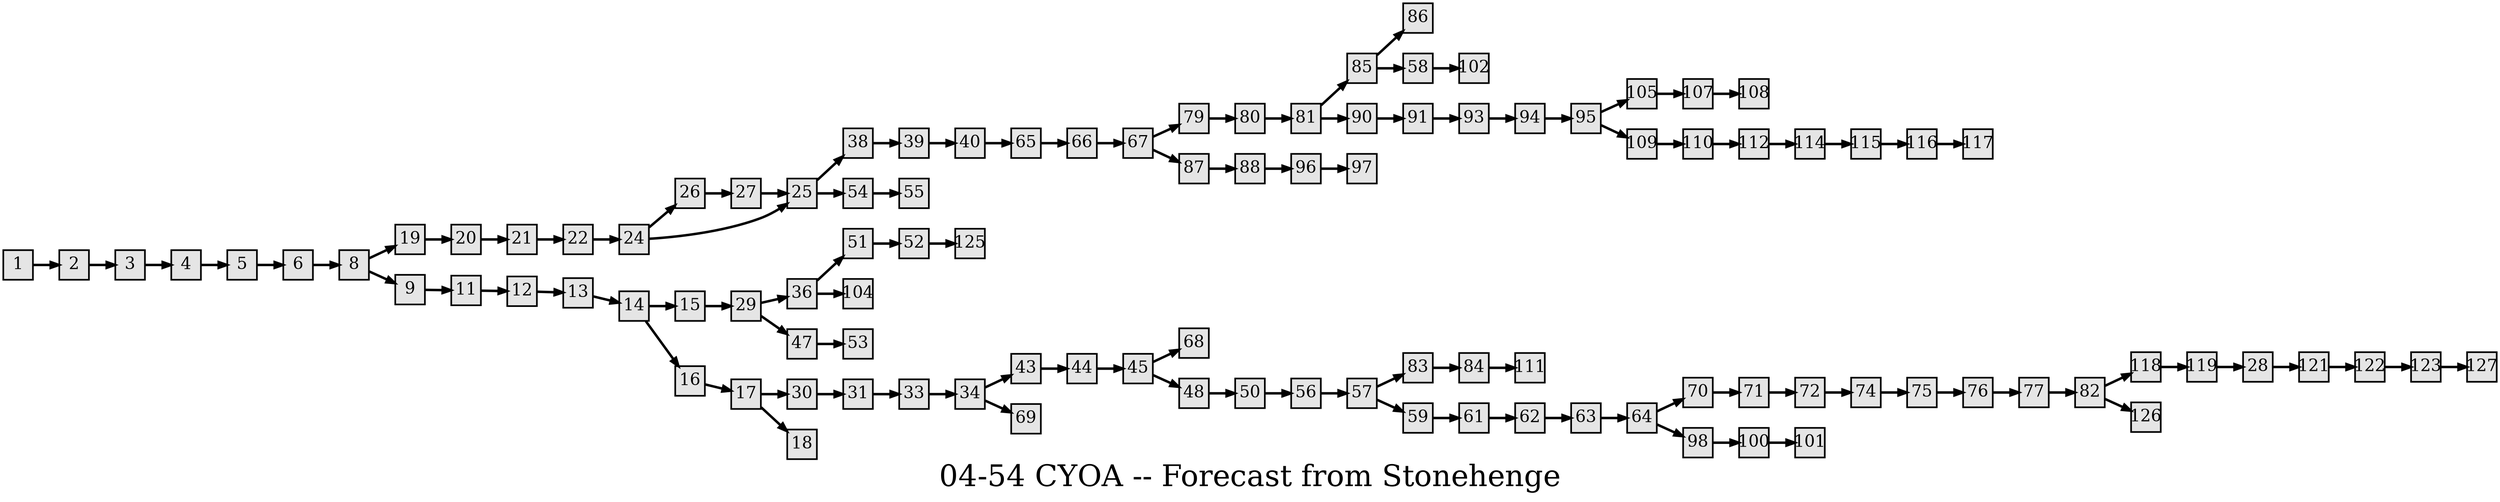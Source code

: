 digraph g{
  graph [ label="04-54 CYOA -- Forecast from Stonehenge" rankdir=LR, ordering=out, fontsize=36, nodesep="0.35", ranksep="0.45"];
  node  [shape=rect, penwidth=2, fontsize=20, style=filled, fillcolor=grey90, margin="0,0", labelfloat=true, regular=true, fixedsize=true];
  edge  [labelfloat=true, penwidth=3, fontsize=12];

  1 -> 2;
  2 -> 3;
  3 -> 4;
  4 -> 5;
  5 -> 6;
  6 -> 8;
  8 -> 19;
  8 -> 9;
  9 -> 11;
  11 -> 12;
  12 -> 13;
  13 -> 14;
  14 -> 15;
  14 -> 16;
  15 -> 29;
  16 -> 17;
  17 -> 30;
  17 -> 18;
  19 -> 20;
  20 -> 21;
  21 -> 22;
  22 -> 24;
  24 -> 26;
  24 -> 25;
  25 -> 38;
  25 -> 54;
  26 -> 27;
  27 -> 25;
  28 -> 121;
  29 -> 36;
  29 -> 47;
  30 -> 31;
  31 -> 33;
  33 -> 34;
  34 -> 43;
  34 -> 69;
  36 -> 51;
  36 -> 104;
  38 -> 39;
  39 -> 40;
  40 -> 65;
  43 -> 44;
  44 -> 45;
  45 -> 68;
  45 -> 48;
  47 -> 53;
  48 -> 50;
  50 -> 56;
  51 -> 52;
  52 -> 125;
  54 -> 55;
  56 -> 57;
  57 -> 83;
  57 -> 59;
  58 -> 102;
  59 -> 61;
  61 -> 62;
  62 -> 63;
  63 -> 64;
  64 -> 70;
  64 -> 98;
  65 -> 66;
  66 -> 67;
  67 -> 79;
  67 -> 87;
  70 -> 71;
  71 -> 72;
  72 -> 74;
  74 -> 75;
  75 -> 76;
  76 -> 77;
  77 -> 82;
  79 -> 80;
  80 -> 81;
  81 -> 85;
  81 -> 90;
  82 -> 118;
  82 -> 126;
  83 -> 84;
  84 -> 111;
  85 -> 86;
  85 -> 58;
  87 -> 88;
  88 -> 96;
  90 -> 91;
  91 -> 93;
  93 -> 94;
  94 -> 95;
  95 -> 105;
  95 -> 109;
  96 -> 97;
  98 -> 100;
  100 -> 101;
  105 -> 107;
  107 -> 108;
  109 -> 110;
  110 -> 112;
  112 -> 114;
  114 -> 115;
  115 -> 116;
  116 -> 117;
  118 -> 119;
  119 -> 28;
  121 -> 122;
  122 -> 123;
  123 -> 127;
}

